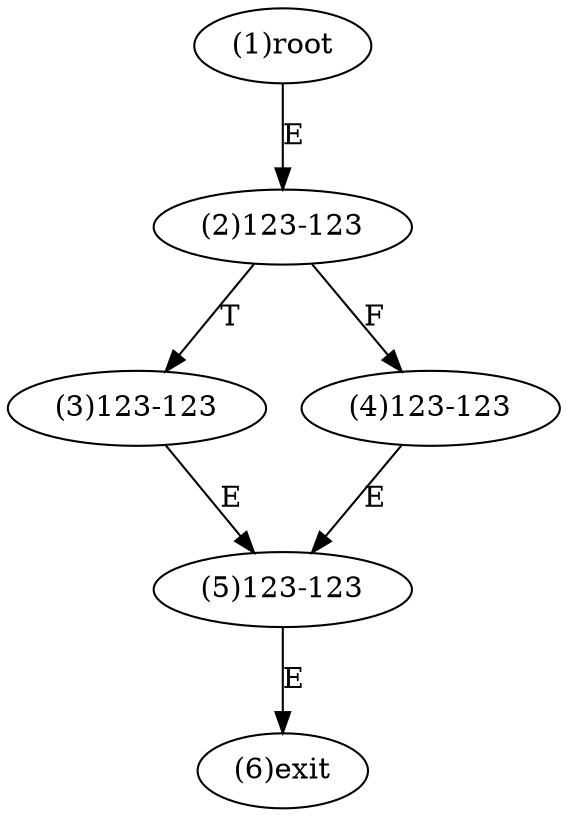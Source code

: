 digraph "" { 
1[ label="(1)root"];
2[ label="(2)123-123"];
3[ label="(3)123-123"];
4[ label="(4)123-123"];
5[ label="(5)123-123"];
6[ label="(6)exit"];
1->2[ label="E"];
2->4[ label="F"];
2->3[ label="T"];
3->5[ label="E"];
4->5[ label="E"];
5->6[ label="E"];
}